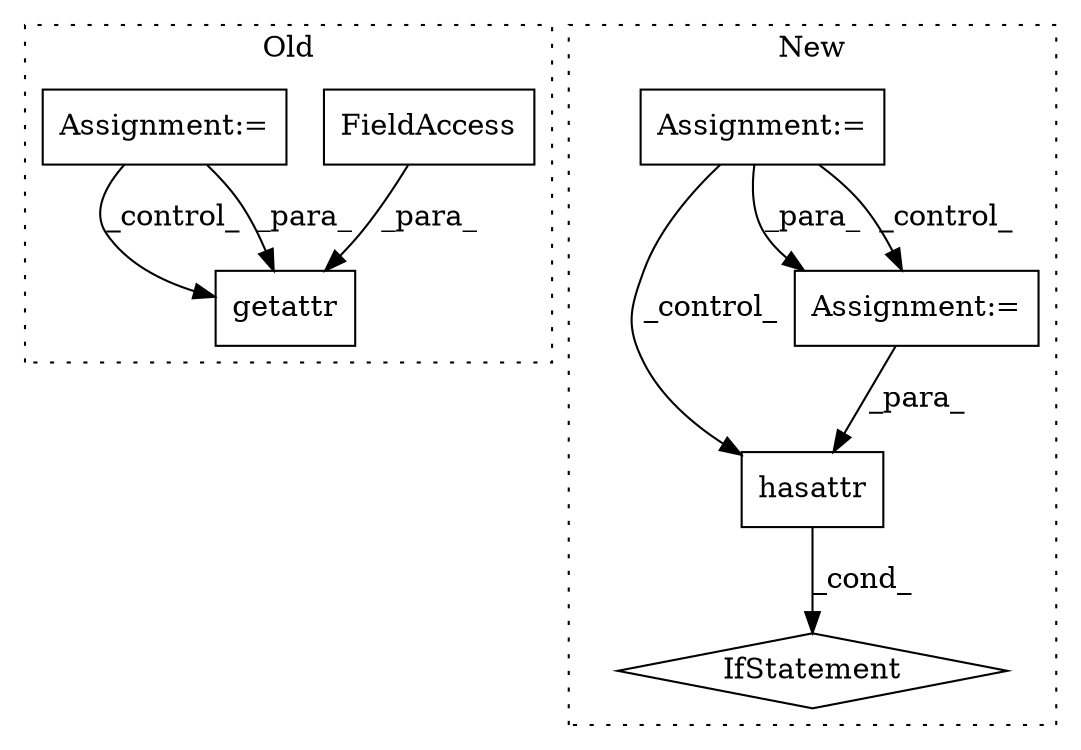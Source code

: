 digraph G {
subgraph cluster0 {
1 [label="getattr" a="32" s="1213,1229" l="8,1" shape="box"];
4 [label="FieldAccess" a="22" s="1223" l="6" shape="box"];
5 [label="Assignment:=" a="7" s="1015" l="28" shape="box"];
label = "Old";
style="dotted";
}
subgraph cluster1 {
2 [label="hasattr" a="32" s="2223,2247" l="8,1" shape="box"];
3 [label="IfStatement" a="25" s="2219,2248" l="4,2" shape="diamond"];
6 [label="Assignment:=" a="7" s="1981,2057" l="53,2" shape="box"];
7 [label="Assignment:=" a="7" s="2163" l="1" shape="box"];
label = "New";
style="dotted";
}
2 -> 3 [label="_cond_"];
4 -> 1 [label="_para_"];
5 -> 1 [label="_control_"];
5 -> 1 [label="_para_"];
6 -> 2 [label="_control_"];
6 -> 7 [label="_para_"];
6 -> 7 [label="_control_"];
7 -> 2 [label="_para_"];
}